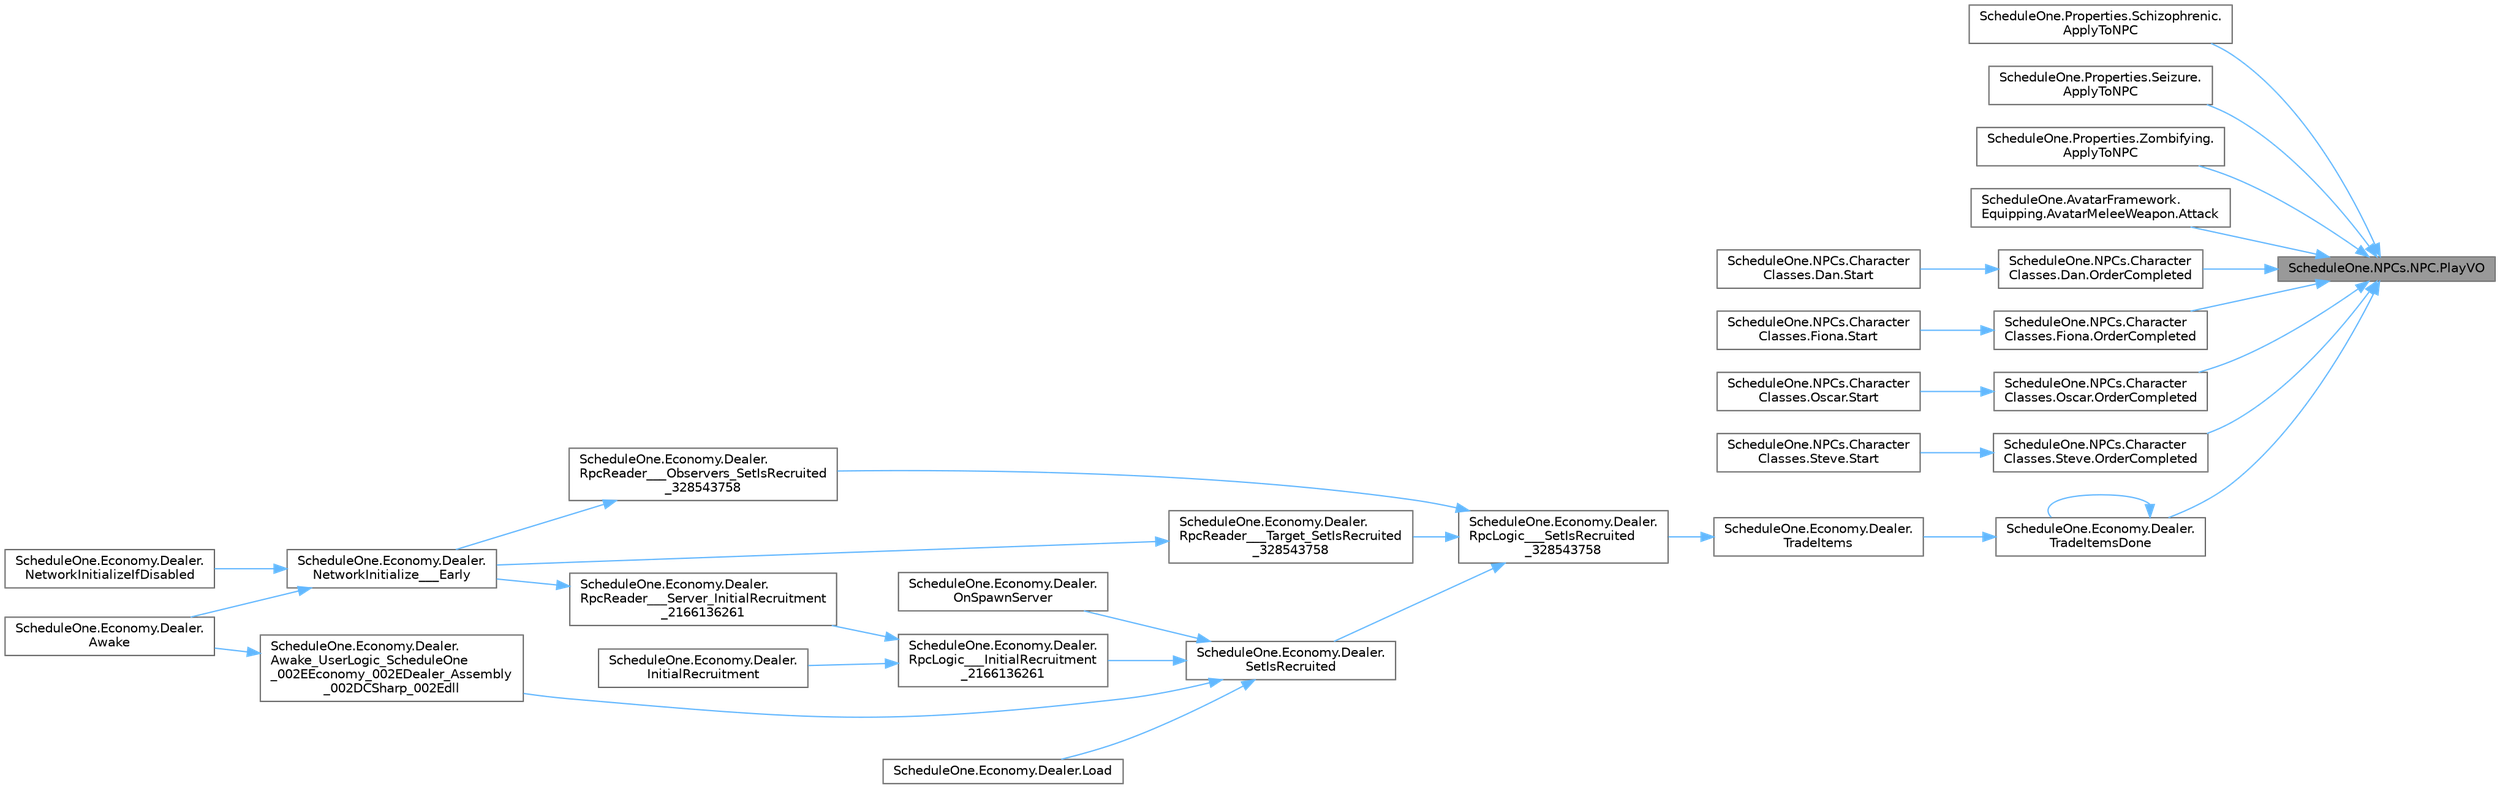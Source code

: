 digraph "ScheduleOne.NPCs.NPC.PlayVO"
{
 // LATEX_PDF_SIZE
  bgcolor="transparent";
  edge [fontname=Helvetica,fontsize=10,labelfontname=Helvetica,labelfontsize=10];
  node [fontname=Helvetica,fontsize=10,shape=box,height=0.2,width=0.4];
  rankdir="RL";
  Node1 [id="Node000001",label="ScheduleOne.NPCs.NPC.PlayVO",height=0.2,width=0.4,color="gray40", fillcolor="grey60", style="filled", fontcolor="black",tooltip=" "];
  Node1 -> Node2 [id="edge1_Node000001_Node000002",dir="back",color="steelblue1",style="solid",tooltip=" "];
  Node2 [id="Node000002",label="ScheduleOne.Properties.Schizophrenic.\lApplyToNPC",height=0.2,width=0.4,color="grey40", fillcolor="white", style="filled",URL="$class_schedule_one_1_1_properties_1_1_schizophrenic.html#a2ec7aa6319b57e921c5f994d406e70b8",tooltip=" "];
  Node1 -> Node3 [id="edge2_Node000001_Node000003",dir="back",color="steelblue1",style="solid",tooltip=" "];
  Node3 [id="Node000003",label="ScheduleOne.Properties.Seizure.\lApplyToNPC",height=0.2,width=0.4,color="grey40", fillcolor="white", style="filled",URL="$class_schedule_one_1_1_properties_1_1_seizure.html#a448d57262af34720787afacc488f91e2",tooltip=" "];
  Node1 -> Node4 [id="edge3_Node000001_Node000004",dir="back",color="steelblue1",style="solid",tooltip=" "];
  Node4 [id="Node000004",label="ScheduleOne.Properties.Zombifying.\lApplyToNPC",height=0.2,width=0.4,color="grey40", fillcolor="white", style="filled",URL="$class_schedule_one_1_1_properties_1_1_zombifying.html#a65a70ecdfa523e1f9c78f9af570c1321",tooltip=" "];
  Node1 -> Node5 [id="edge4_Node000001_Node000005",dir="back",color="steelblue1",style="solid",tooltip=" "];
  Node5 [id="Node000005",label="ScheduleOne.AvatarFramework.\lEquipping.AvatarMeleeWeapon.Attack",height=0.2,width=0.4,color="grey40", fillcolor="white", style="filled",URL="$class_schedule_one_1_1_avatar_framework_1_1_equipping_1_1_avatar_melee_weapon.html#a19a8b517039dc335ff5728211a0ed6df",tooltip=" "];
  Node1 -> Node6 [id="edge5_Node000001_Node000006",dir="back",color="steelblue1",style="solid",tooltip=" "];
  Node6 [id="Node000006",label="ScheduleOne.NPCs.Character\lClasses.Dan.OrderCompleted",height=0.2,width=0.4,color="grey40", fillcolor="white", style="filled",URL="$class_schedule_one_1_1_n_p_cs_1_1_character_classes_1_1_dan.html#a21976fe2586d69387a62cd9846e65f74",tooltip=" "];
  Node6 -> Node7 [id="edge6_Node000006_Node000007",dir="back",color="steelblue1",style="solid",tooltip=" "];
  Node7 [id="Node000007",label="ScheduleOne.NPCs.Character\lClasses.Dan.Start",height=0.2,width=0.4,color="grey40", fillcolor="white", style="filled",URL="$class_schedule_one_1_1_n_p_cs_1_1_character_classes_1_1_dan.html#ad6ead79652500a30cbdcab505b171ccc",tooltip=" "];
  Node1 -> Node8 [id="edge7_Node000001_Node000008",dir="back",color="steelblue1",style="solid",tooltip=" "];
  Node8 [id="Node000008",label="ScheduleOne.NPCs.Character\lClasses.Fiona.OrderCompleted",height=0.2,width=0.4,color="grey40", fillcolor="white", style="filled",URL="$class_schedule_one_1_1_n_p_cs_1_1_character_classes_1_1_fiona.html#a3dbfe4425591ebfc7feeb3cefb19cb63",tooltip=" "];
  Node8 -> Node9 [id="edge8_Node000008_Node000009",dir="back",color="steelblue1",style="solid",tooltip=" "];
  Node9 [id="Node000009",label="ScheduleOne.NPCs.Character\lClasses.Fiona.Start",height=0.2,width=0.4,color="grey40", fillcolor="white", style="filled",URL="$class_schedule_one_1_1_n_p_cs_1_1_character_classes_1_1_fiona.html#a2e6aad37d7db1d8fd8a3c4ee32280e9f",tooltip=" "];
  Node1 -> Node10 [id="edge9_Node000001_Node000010",dir="back",color="steelblue1",style="solid",tooltip=" "];
  Node10 [id="Node000010",label="ScheduleOne.NPCs.Character\lClasses.Oscar.OrderCompleted",height=0.2,width=0.4,color="grey40", fillcolor="white", style="filled",URL="$class_schedule_one_1_1_n_p_cs_1_1_character_classes_1_1_oscar.html#a9de963231dc3f9c5c4b0beab4498e131",tooltip=" "];
  Node10 -> Node11 [id="edge10_Node000010_Node000011",dir="back",color="steelblue1",style="solid",tooltip=" "];
  Node11 [id="Node000011",label="ScheduleOne.NPCs.Character\lClasses.Oscar.Start",height=0.2,width=0.4,color="grey40", fillcolor="white", style="filled",URL="$class_schedule_one_1_1_n_p_cs_1_1_character_classes_1_1_oscar.html#a9cdccb7e83fb4346aad5f44064ec2a05",tooltip=" "];
  Node1 -> Node12 [id="edge11_Node000001_Node000012",dir="back",color="steelblue1",style="solid",tooltip=" "];
  Node12 [id="Node000012",label="ScheduleOne.NPCs.Character\lClasses.Steve.OrderCompleted",height=0.2,width=0.4,color="grey40", fillcolor="white", style="filled",URL="$class_schedule_one_1_1_n_p_cs_1_1_character_classes_1_1_steve.html#af9b448f7cb95abe435b8d9be67929768",tooltip=" "];
  Node12 -> Node13 [id="edge12_Node000012_Node000013",dir="back",color="steelblue1",style="solid",tooltip=" "];
  Node13 [id="Node000013",label="ScheduleOne.NPCs.Character\lClasses.Steve.Start",height=0.2,width=0.4,color="grey40", fillcolor="white", style="filled",URL="$class_schedule_one_1_1_n_p_cs_1_1_character_classes_1_1_steve.html#a384a616c27597227307444c69290a865",tooltip=" "];
  Node1 -> Node14 [id="edge13_Node000001_Node000014",dir="back",color="steelblue1",style="solid",tooltip=" "];
  Node14 [id="Node000014",label="ScheduleOne.Economy.Dealer.\lTradeItemsDone",height=0.2,width=0.4,color="grey40", fillcolor="white", style="filled",URL="$class_schedule_one_1_1_economy_1_1_dealer.html#aed3da066aa782085351946ef6e5d3f81",tooltip=" "];
  Node14 -> Node15 [id="edge14_Node000014_Node000015",dir="back",color="steelblue1",style="solid",tooltip=" "];
  Node15 [id="Node000015",label="ScheduleOne.Economy.Dealer.\lTradeItems",height=0.2,width=0.4,color="grey40", fillcolor="white", style="filled",URL="$class_schedule_one_1_1_economy_1_1_dealer.html#a1ac2ba035d07ecd9bc2a63a8596ecd18",tooltip=" "];
  Node15 -> Node16 [id="edge15_Node000015_Node000016",dir="back",color="steelblue1",style="solid",tooltip=" "];
  Node16 [id="Node000016",label="ScheduleOne.Economy.Dealer.\lRpcLogic___SetIsRecruited\l_328543758",height=0.2,width=0.4,color="grey40", fillcolor="white", style="filled",URL="$class_schedule_one_1_1_economy_1_1_dealer.html#a280ca36a51a33bd1e6d7b06d27a0987e",tooltip=" "];
  Node16 -> Node17 [id="edge16_Node000016_Node000017",dir="back",color="steelblue1",style="solid",tooltip=" "];
  Node17 [id="Node000017",label="ScheduleOne.Economy.Dealer.\lRpcReader___Observers_SetIsRecruited\l_328543758",height=0.2,width=0.4,color="grey40", fillcolor="white", style="filled",URL="$class_schedule_one_1_1_economy_1_1_dealer.html#a82a8a370e271c331519db2bab90cd747",tooltip=" "];
  Node17 -> Node18 [id="edge17_Node000017_Node000018",dir="back",color="steelblue1",style="solid",tooltip=" "];
  Node18 [id="Node000018",label="ScheduleOne.Economy.Dealer.\lNetworkInitialize___Early",height=0.2,width=0.4,color="grey40", fillcolor="white", style="filled",URL="$class_schedule_one_1_1_economy_1_1_dealer.html#a7b9faac03c88dbea6d1065d128a44bd1",tooltip=" "];
  Node18 -> Node19 [id="edge18_Node000018_Node000019",dir="back",color="steelblue1",style="solid",tooltip=" "];
  Node19 [id="Node000019",label="ScheduleOne.Economy.Dealer.\lAwake",height=0.2,width=0.4,color="grey40", fillcolor="white", style="filled",URL="$class_schedule_one_1_1_economy_1_1_dealer.html#aae33abeae542a3a01424022d7e14b856",tooltip=" "];
  Node18 -> Node20 [id="edge19_Node000018_Node000020",dir="back",color="steelblue1",style="solid",tooltip=" "];
  Node20 [id="Node000020",label="ScheduleOne.Economy.Dealer.\lNetworkInitializeIfDisabled",height=0.2,width=0.4,color="grey40", fillcolor="white", style="filled",URL="$class_schedule_one_1_1_economy_1_1_dealer.html#a3bbe6570d220cc99018cb1b77441e8f5",tooltip=" "];
  Node16 -> Node21 [id="edge20_Node000016_Node000021",dir="back",color="steelblue1",style="solid",tooltip=" "];
  Node21 [id="Node000021",label="ScheduleOne.Economy.Dealer.\lRpcReader___Target_SetIsRecruited\l_328543758",height=0.2,width=0.4,color="grey40", fillcolor="white", style="filled",URL="$class_schedule_one_1_1_economy_1_1_dealer.html#adc2a2485115a0ca689ef2bdd5140ce39",tooltip=" "];
  Node21 -> Node18 [id="edge21_Node000021_Node000018",dir="back",color="steelblue1",style="solid",tooltip=" "];
  Node16 -> Node22 [id="edge22_Node000016_Node000022",dir="back",color="steelblue1",style="solid",tooltip=" "];
  Node22 [id="Node000022",label="ScheduleOne.Economy.Dealer.\lSetIsRecruited",height=0.2,width=0.4,color="grey40", fillcolor="white", style="filled",URL="$class_schedule_one_1_1_economy_1_1_dealer.html#a551ad4a83f93138cd57e98de5b0aac17",tooltip=" "];
  Node22 -> Node23 [id="edge23_Node000022_Node000023",dir="back",color="steelblue1",style="solid",tooltip=" "];
  Node23 [id="Node000023",label="ScheduleOne.Economy.Dealer.\lAwake_UserLogic_ScheduleOne\l_002EEconomy_002EDealer_Assembly\l_002DCSharp_002Edll",height=0.2,width=0.4,color="grey40", fillcolor="white", style="filled",URL="$class_schedule_one_1_1_economy_1_1_dealer.html#afd0bb3c4f899c5877ece51b91f3e9f59",tooltip=" "];
  Node23 -> Node19 [id="edge24_Node000023_Node000019",dir="back",color="steelblue1",style="solid",tooltip=" "];
  Node22 -> Node24 [id="edge25_Node000022_Node000024",dir="back",color="steelblue1",style="solid",tooltip=" "];
  Node24 [id="Node000024",label="ScheduleOne.Economy.Dealer.Load",height=0.2,width=0.4,color="grey40", fillcolor="white", style="filled",URL="$class_schedule_one_1_1_economy_1_1_dealer.html#ac5f2bb0ed1322179ab795ff4752bb51c",tooltip=" "];
  Node22 -> Node25 [id="edge26_Node000022_Node000025",dir="back",color="steelblue1",style="solid",tooltip=" "];
  Node25 [id="Node000025",label="ScheduleOne.Economy.Dealer.\lOnSpawnServer",height=0.2,width=0.4,color="grey40", fillcolor="white", style="filled",URL="$class_schedule_one_1_1_economy_1_1_dealer.html#aa5dbd6a56ddf2d7a2bdc9da832d9626d",tooltip=" "];
  Node22 -> Node26 [id="edge27_Node000022_Node000026",dir="back",color="steelblue1",style="solid",tooltip=" "];
  Node26 [id="Node000026",label="ScheduleOne.Economy.Dealer.\lRpcLogic___InitialRecruitment\l_2166136261",height=0.2,width=0.4,color="grey40", fillcolor="white", style="filled",URL="$class_schedule_one_1_1_economy_1_1_dealer.html#a44c2fbc07ddc140286360981bcc0814b",tooltip=" "];
  Node26 -> Node27 [id="edge28_Node000026_Node000027",dir="back",color="steelblue1",style="solid",tooltip=" "];
  Node27 [id="Node000027",label="ScheduleOne.Economy.Dealer.\lInitialRecruitment",height=0.2,width=0.4,color="grey40", fillcolor="white", style="filled",URL="$class_schedule_one_1_1_economy_1_1_dealer.html#a052d40ac162c3a45bdca93b9d42001a3",tooltip=" "];
  Node26 -> Node28 [id="edge29_Node000026_Node000028",dir="back",color="steelblue1",style="solid",tooltip=" "];
  Node28 [id="Node000028",label="ScheduleOne.Economy.Dealer.\lRpcReader___Server_InitialRecruitment\l_2166136261",height=0.2,width=0.4,color="grey40", fillcolor="white", style="filled",URL="$class_schedule_one_1_1_economy_1_1_dealer.html#ac1057fae1a4011761b2ec2c4fa3ac4f1",tooltip=" "];
  Node28 -> Node18 [id="edge30_Node000028_Node000018",dir="back",color="steelblue1",style="solid",tooltip=" "];
  Node14 -> Node14 [id="edge31_Node000014_Node000014",dir="back",color="steelblue1",style="solid",tooltip=" "];
}
